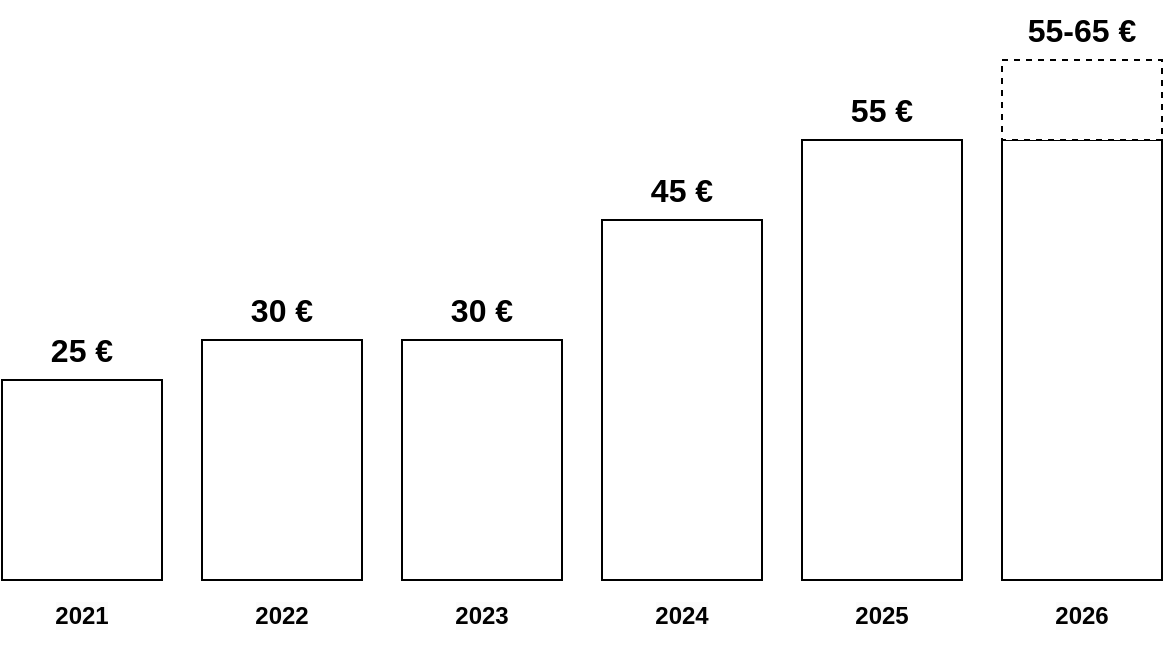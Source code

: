 <mxfile>
    <diagram id="1vKSeHbQw-2pfkPzpnfV" name="Page-1">
        <mxGraphModel dx="550" dy="872" grid="1" gridSize="10" guides="1" tooltips="1" connect="1" arrows="1" fold="1" page="1" pageScale="1" pageWidth="827" pageHeight="1169" math="0" shadow="0">
            <root>
                <mxCell id="0"/>
                <mxCell id="1" parent="0"/>
                <mxCell id="2" value="" style="rounded=0;whiteSpace=wrap;html=1;fontStyle=1" vertex="1" parent="1">
                    <mxGeometry x="120" y="260" width="80" height="100" as="geometry"/>
                </mxCell>
                <mxCell id="4" value="" style="rounded=0;whiteSpace=wrap;html=1;fontStyle=1" vertex="1" parent="1">
                    <mxGeometry x="220" y="240" width="80" height="120" as="geometry"/>
                </mxCell>
                <mxCell id="5" value="" style="rounded=0;whiteSpace=wrap;html=1;fontStyle=1" vertex="1" parent="1">
                    <mxGeometry x="320" y="240" width="80" height="120" as="geometry"/>
                </mxCell>
                <mxCell id="6" value="" style="rounded=0;whiteSpace=wrap;html=1;fontStyle=1" vertex="1" parent="1">
                    <mxGeometry x="420" y="180" width="80" height="180" as="geometry"/>
                </mxCell>
                <mxCell id="7" value="" style="rounded=0;whiteSpace=wrap;html=1;fontStyle=1" vertex="1" parent="1">
                    <mxGeometry x="520" y="140" width="80" height="220" as="geometry"/>
                </mxCell>
                <mxCell id="9" value="&lt;b&gt;25 €&lt;/b&gt;" style="text;html=1;strokeColor=none;fillColor=none;align=center;verticalAlign=middle;whiteSpace=wrap;rounded=0;fontSize=16;" vertex="1" parent="1">
                    <mxGeometry x="130" y="230" width="60" height="30" as="geometry"/>
                </mxCell>
                <mxCell id="10" value="&lt;b&gt;30 €&lt;/b&gt;" style="text;html=1;strokeColor=none;fillColor=none;align=center;verticalAlign=middle;whiteSpace=wrap;rounded=0;fontSize=16;" vertex="1" parent="1">
                    <mxGeometry x="230" y="210" width="60" height="30" as="geometry"/>
                </mxCell>
                <mxCell id="12" value="&lt;b&gt;30 €&lt;/b&gt;" style="text;html=1;strokeColor=none;fillColor=none;align=center;verticalAlign=middle;whiteSpace=wrap;rounded=0;fontSize=16;" vertex="1" parent="1">
                    <mxGeometry x="330" y="210" width="60" height="30" as="geometry"/>
                </mxCell>
                <mxCell id="13" value="&lt;b&gt;45 €&lt;/b&gt;" style="text;html=1;strokeColor=none;fillColor=none;align=center;verticalAlign=middle;whiteSpace=wrap;rounded=0;fontSize=16;" vertex="1" parent="1">
                    <mxGeometry x="430" y="150" width="60" height="30" as="geometry"/>
                </mxCell>
                <mxCell id="14" value="&lt;b&gt;55 €&lt;/b&gt;" style="text;html=1;strokeColor=none;fillColor=none;align=center;verticalAlign=middle;whiteSpace=wrap;rounded=0;fontSize=16;" vertex="1" parent="1">
                    <mxGeometry x="530" y="110" width="60" height="30" as="geometry"/>
                </mxCell>
                <mxCell id="15" value="" style="rounded=0;whiteSpace=wrap;html=1;fontStyle=1" vertex="1" parent="1">
                    <mxGeometry x="620" y="140" width="80" height="220" as="geometry"/>
                </mxCell>
                <mxCell id="16" value="" style="rounded=0;whiteSpace=wrap;html=1;dashed=1;" vertex="1" parent="1">
                    <mxGeometry x="620" y="100" width="80" height="40" as="geometry"/>
                </mxCell>
                <mxCell id="17" value="&lt;b&gt;55-65 €&lt;/b&gt;" style="text;html=1;strokeColor=none;fillColor=none;align=center;verticalAlign=middle;whiteSpace=wrap;rounded=0;fontSize=16;" vertex="1" parent="1">
                    <mxGeometry x="630" y="70" width="60" height="30" as="geometry"/>
                </mxCell>
                <mxCell id="19" value="&lt;meta charset=&quot;utf-8&quot;&gt;&lt;span style=&quot;color: rgb(0, 0, 0); font-family: Helvetica; font-size: 12px; font-style: normal; font-variant-ligatures: normal; font-variant-caps: normal; font-weight: 700; letter-spacing: normal; orphans: 2; text-indent: 0px; text-transform: none; widows: 2; word-spacing: 0px; -webkit-text-stroke-width: 0px; background-color: rgb(251, 251, 251); text-decoration-thickness: initial; text-decoration-style: initial; text-decoration-color: initial; float: none; display: inline !important;&quot;&gt;2021&lt;/span&gt;" style="text;whiteSpace=wrap;html=1;fontSize=16;align=center;" vertex="1" parent="1">
                    <mxGeometry x="130" y="360" width="60" height="40" as="geometry"/>
                </mxCell>
                <mxCell id="20" value="&lt;span style=&quot;color: rgb(0, 0, 0); font-family: Helvetica; font-size: 12px; font-style: normal; font-variant-ligatures: normal; font-variant-caps: normal; font-weight: 700; letter-spacing: normal; orphans: 2; text-indent: 0px; text-transform: none; widows: 2; word-spacing: 0px; -webkit-text-stroke-width: 0px; background-color: rgb(251, 251, 251); text-decoration-thickness: initial; text-decoration-style: initial; text-decoration-color: initial; float: none; display: inline !important;&quot;&gt;2022&lt;/span&gt;" style="text;whiteSpace=wrap;html=1;fontSize=16;align=center;" vertex="1" parent="1">
                    <mxGeometry x="230" y="360" width="60" height="40" as="geometry"/>
                </mxCell>
                <mxCell id="21" value="&lt;span style=&quot;color: rgb(0, 0, 0); font-family: Helvetica; font-size: 12px; font-style: normal; font-variant-ligatures: normal; font-variant-caps: normal; font-weight: 700; letter-spacing: normal; orphans: 2; text-indent: 0px; text-transform: none; widows: 2; word-spacing: 0px; -webkit-text-stroke-width: 0px; background-color: rgb(251, 251, 251); text-decoration-thickness: initial; text-decoration-style: initial; text-decoration-color: initial; float: none; display: inline !important;&quot;&gt;2023&lt;/span&gt;" style="text;whiteSpace=wrap;html=1;fontSize=16;align=center;" vertex="1" parent="1">
                    <mxGeometry x="330" y="360" width="60" height="40" as="geometry"/>
                </mxCell>
                <mxCell id="22" value="&lt;span style=&quot;color: rgb(0, 0, 0); font-family: Helvetica; font-size: 12px; font-style: normal; font-variant-ligatures: normal; font-variant-caps: normal; font-weight: 700; letter-spacing: normal; orphans: 2; text-indent: 0px; text-transform: none; widows: 2; word-spacing: 0px; -webkit-text-stroke-width: 0px; background-color: rgb(251, 251, 251); text-decoration-thickness: initial; text-decoration-style: initial; text-decoration-color: initial; float: none; display: inline !important;&quot;&gt;2024&lt;/span&gt;" style="text;whiteSpace=wrap;html=1;fontSize=16;align=center;" vertex="1" parent="1">
                    <mxGeometry x="430" y="360" width="60" height="40" as="geometry"/>
                </mxCell>
                <mxCell id="23" value="&lt;span style=&quot;color: rgb(0, 0, 0); font-family: Helvetica; font-size: 12px; font-style: normal; font-variant-ligatures: normal; font-variant-caps: normal; font-weight: 700; letter-spacing: normal; orphans: 2; text-indent: 0px; text-transform: none; widows: 2; word-spacing: 0px; -webkit-text-stroke-width: 0px; background-color: rgb(251, 251, 251); text-decoration-thickness: initial; text-decoration-style: initial; text-decoration-color: initial; float: none; display: inline !important;&quot;&gt;2025&lt;/span&gt;" style="text;whiteSpace=wrap;html=1;fontSize=16;align=center;" vertex="1" parent="1">
                    <mxGeometry x="530" y="360" width="60" height="40" as="geometry"/>
                </mxCell>
                <mxCell id="24" value="&lt;span style=&quot;color: rgb(0, 0, 0); font-family: Helvetica; font-size: 12px; font-style: normal; font-variant-ligatures: normal; font-variant-caps: normal; font-weight: 700; letter-spacing: normal; orphans: 2; text-indent: 0px; text-transform: none; widows: 2; word-spacing: 0px; -webkit-text-stroke-width: 0px; background-color: rgb(251, 251, 251); text-decoration-thickness: initial; text-decoration-style: initial; text-decoration-color: initial; float: none; display: inline !important;&quot;&gt;2026&lt;/span&gt;" style="text;whiteSpace=wrap;html=1;fontSize=16;align=center;" vertex="1" parent="1">
                    <mxGeometry x="630" y="360" width="60" height="40" as="geometry"/>
                </mxCell>
            </root>
        </mxGraphModel>
    </diagram>
</mxfile>